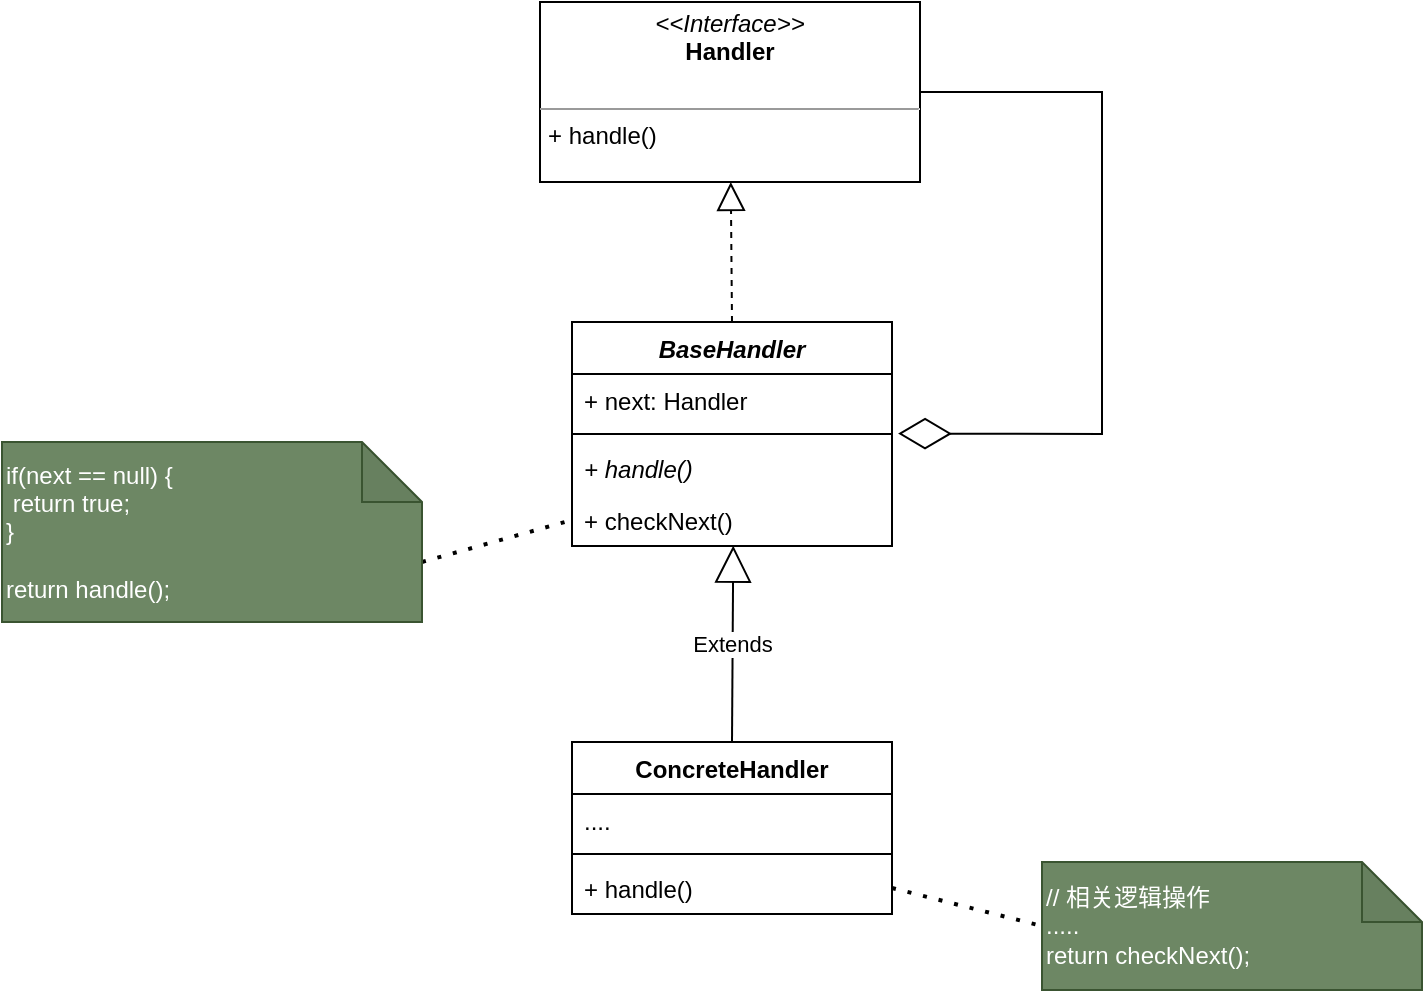 <mxfile version="20.5.1" type="github">
  <diagram id="mCmm3zI2j_GmOsj9FlFo" name="第 1 页">
    <mxGraphModel dx="1550" dy="859" grid="1" gridSize="10" guides="1" tooltips="1" connect="1" arrows="1" fold="1" page="1" pageScale="1" pageWidth="827" pageHeight="1169" math="0" shadow="0">
      <root>
        <mxCell id="0" />
        <mxCell id="1" parent="0" />
        <mxCell id="w3v8V3FECYTJlfRQlJlP-1" value="BaseHandler" style="swimlane;fontStyle=3;align=center;verticalAlign=top;childLayout=stackLayout;horizontal=1;startSize=26;horizontalStack=0;resizeParent=1;resizeParentMax=0;resizeLast=0;collapsible=1;marginBottom=0;" vertex="1" parent="1">
          <mxGeometry x="335" y="330" width="160" height="112" as="geometry" />
        </mxCell>
        <mxCell id="w3v8V3FECYTJlfRQlJlP-2" value="+ next: Handler" style="text;strokeColor=none;fillColor=none;align=left;verticalAlign=top;spacingLeft=4;spacingRight=4;overflow=hidden;rotatable=0;points=[[0,0.5],[1,0.5]];portConstraint=eastwest;" vertex="1" parent="w3v8V3FECYTJlfRQlJlP-1">
          <mxGeometry y="26" width="160" height="26" as="geometry" />
        </mxCell>
        <mxCell id="w3v8V3FECYTJlfRQlJlP-3" value="" style="line;strokeWidth=1;fillColor=none;align=left;verticalAlign=middle;spacingTop=-1;spacingLeft=3;spacingRight=3;rotatable=0;labelPosition=right;points=[];portConstraint=eastwest;strokeColor=inherit;" vertex="1" parent="w3v8V3FECYTJlfRQlJlP-1">
          <mxGeometry y="52" width="160" height="8" as="geometry" />
        </mxCell>
        <mxCell id="w3v8V3FECYTJlfRQlJlP-4" value="+ handle()" style="text;strokeColor=none;fillColor=none;align=left;verticalAlign=top;spacingLeft=4;spacingRight=4;overflow=hidden;rotatable=0;points=[[0,0.5],[1,0.5]];portConstraint=eastwest;fontStyle=2" vertex="1" parent="w3v8V3FECYTJlfRQlJlP-1">
          <mxGeometry y="60" width="160" height="26" as="geometry" />
        </mxCell>
        <mxCell id="w3v8V3FECYTJlfRQlJlP-12" value="+ checkNext()" style="text;strokeColor=none;fillColor=none;align=left;verticalAlign=top;spacingLeft=4;spacingRight=4;overflow=hidden;rotatable=0;points=[[0,0.5],[1,0.5]];portConstraint=eastwest;" vertex="1" parent="w3v8V3FECYTJlfRQlJlP-1">
          <mxGeometry y="86" width="160" height="26" as="geometry" />
        </mxCell>
        <mxCell id="w3v8V3FECYTJlfRQlJlP-5" value="&lt;p style=&quot;margin:0px;margin-top:4px;text-align:center;&quot;&gt;&lt;i&gt;&amp;lt;&amp;lt;Interface&amp;gt;&amp;gt;&lt;/i&gt;&lt;br&gt;&lt;b&gt;Handler&lt;/b&gt;&lt;/p&gt;&lt;p style=&quot;margin:0px;margin-left:4px;&quot;&gt;&lt;br&gt;&lt;/p&gt;&lt;hr size=&quot;1&quot;&gt;&lt;p style=&quot;margin:0px;margin-left:4px;&quot;&gt;+ handle()&lt;/p&gt;" style="verticalAlign=top;align=left;overflow=fill;fontSize=12;fontFamily=Helvetica;html=1;" vertex="1" parent="1">
          <mxGeometry x="319" y="170" width="190" height="90" as="geometry" />
        </mxCell>
        <mxCell id="w3v8V3FECYTJlfRQlJlP-6" value="ConcreteHandler" style="swimlane;fontStyle=1;align=center;verticalAlign=top;childLayout=stackLayout;horizontal=1;startSize=26;horizontalStack=0;resizeParent=1;resizeParentMax=0;resizeLast=0;collapsible=1;marginBottom=0;" vertex="1" parent="1">
          <mxGeometry x="335" y="540" width="160" height="86" as="geometry" />
        </mxCell>
        <mxCell id="w3v8V3FECYTJlfRQlJlP-7" value="...." style="text;strokeColor=none;fillColor=none;align=left;verticalAlign=top;spacingLeft=4;spacingRight=4;overflow=hidden;rotatable=0;points=[[0,0.5],[1,0.5]];portConstraint=eastwest;" vertex="1" parent="w3v8V3FECYTJlfRQlJlP-6">
          <mxGeometry y="26" width="160" height="26" as="geometry" />
        </mxCell>
        <mxCell id="w3v8V3FECYTJlfRQlJlP-8" value="" style="line;strokeWidth=1;fillColor=none;align=left;verticalAlign=middle;spacingTop=-1;spacingLeft=3;spacingRight=3;rotatable=0;labelPosition=right;points=[];portConstraint=eastwest;strokeColor=inherit;" vertex="1" parent="w3v8V3FECYTJlfRQlJlP-6">
          <mxGeometry y="52" width="160" height="8" as="geometry" />
        </mxCell>
        <mxCell id="w3v8V3FECYTJlfRQlJlP-9" value="+ handle()" style="text;strokeColor=none;fillColor=none;align=left;verticalAlign=top;spacingLeft=4;spacingRight=4;overflow=hidden;rotatable=0;points=[[0,0.5],[1,0.5]];portConstraint=eastwest;" vertex="1" parent="w3v8V3FECYTJlfRQlJlP-6">
          <mxGeometry y="60" width="160" height="26" as="geometry" />
        </mxCell>
        <mxCell id="w3v8V3FECYTJlfRQlJlP-11" value="" style="endArrow=block;dashed=1;endFill=0;endSize=12;html=1;rounded=0;exitX=0.5;exitY=0;exitDx=0;exitDy=0;" edge="1" parent="1" source="w3v8V3FECYTJlfRQlJlP-1" target="w3v8V3FECYTJlfRQlJlP-5">
          <mxGeometry width="160" relative="1" as="geometry">
            <mxPoint x="469.5" y="230" as="sourcePoint" />
            <mxPoint x="629.5" y="230" as="targetPoint" />
          </mxGeometry>
        </mxCell>
        <mxCell id="w3v8V3FECYTJlfRQlJlP-13" value="Extends" style="endArrow=block;endSize=16;endFill=0;html=1;rounded=0;exitX=0.5;exitY=0;exitDx=0;exitDy=0;entryX=0.504;entryY=0.992;entryDx=0;entryDy=0;entryPerimeter=0;" edge="1" parent="1" source="w3v8V3FECYTJlfRQlJlP-6" target="w3v8V3FECYTJlfRQlJlP-12">
          <mxGeometry width="160" relative="1" as="geometry">
            <mxPoint x="460" y="480" as="sourcePoint" />
            <mxPoint x="620" y="480" as="targetPoint" />
          </mxGeometry>
        </mxCell>
        <mxCell id="w3v8V3FECYTJlfRQlJlP-14" value="" style="endArrow=diamondThin;endFill=0;endSize=24;html=1;rounded=0;entryX=1.019;entryY=1.146;entryDx=0;entryDy=0;entryPerimeter=0;exitX=1;exitY=0.5;exitDx=0;exitDy=0;" edge="1" parent="1" source="w3v8V3FECYTJlfRQlJlP-5" target="w3v8V3FECYTJlfRQlJlP-2">
          <mxGeometry width="160" relative="1" as="geometry">
            <mxPoint x="610" y="350" as="sourcePoint" />
            <mxPoint x="770" y="350" as="targetPoint" />
            <Array as="points">
              <mxPoint x="600" y="215" />
              <mxPoint x="600" y="386" />
            </Array>
          </mxGeometry>
        </mxCell>
        <mxCell id="w3v8V3FECYTJlfRQlJlP-15" value="" style="endArrow=none;dashed=1;html=1;dashPattern=1 3;strokeWidth=2;rounded=0;entryX=0;entryY=0.5;entryDx=0;entryDy=0;exitX=0;exitY=0;exitDx=210;exitDy=60;exitPerimeter=0;" edge="1" parent="1" source="w3v8V3FECYTJlfRQlJlP-16" target="w3v8V3FECYTJlfRQlJlP-12">
          <mxGeometry width="50" height="50" relative="1" as="geometry">
            <mxPoint x="230" y="450" as="sourcePoint" />
            <mxPoint x="200" y="430" as="targetPoint" />
          </mxGeometry>
        </mxCell>
        <mxCell id="w3v8V3FECYTJlfRQlJlP-16" value="if(next == null) {&lt;br&gt;&lt;span style=&quot;white-space: pre;&quot;&gt;	&lt;/span&gt;return true;&lt;br&gt;}&lt;br&gt;&lt;br&gt;return handle();" style="shape=note;whiteSpace=wrap;html=1;backgroundOutline=1;darkOpacity=0.05;align=left;fillColor=#6d8764;fontColor=#ffffff;strokeColor=#3A5431;" vertex="1" parent="1">
          <mxGeometry x="50" y="390" width="210" height="90" as="geometry" />
        </mxCell>
        <mxCell id="w3v8V3FECYTJlfRQlJlP-19" value="// 相关逻辑操作&lt;br&gt;.....&lt;br&gt;return checkNext();" style="shape=note;whiteSpace=wrap;html=1;backgroundOutline=1;darkOpacity=0.05;align=left;fillColor=#6d8764;fontColor=#ffffff;strokeColor=#3A5431;" vertex="1" parent="1">
          <mxGeometry x="570" y="600" width="190" height="64" as="geometry" />
        </mxCell>
        <mxCell id="w3v8V3FECYTJlfRQlJlP-20" value="" style="endArrow=none;dashed=1;html=1;dashPattern=1 3;strokeWidth=2;rounded=0;entryX=0;entryY=0.5;entryDx=0;entryDy=0;entryPerimeter=0;exitX=1;exitY=0.5;exitDx=0;exitDy=0;" edge="1" parent="1" source="w3v8V3FECYTJlfRQlJlP-9" target="w3v8V3FECYTJlfRQlJlP-19">
          <mxGeometry width="50" height="50" relative="1" as="geometry">
            <mxPoint x="470" y="710" as="sourcePoint" />
            <mxPoint x="520" y="660" as="targetPoint" />
          </mxGeometry>
        </mxCell>
      </root>
    </mxGraphModel>
  </diagram>
</mxfile>
